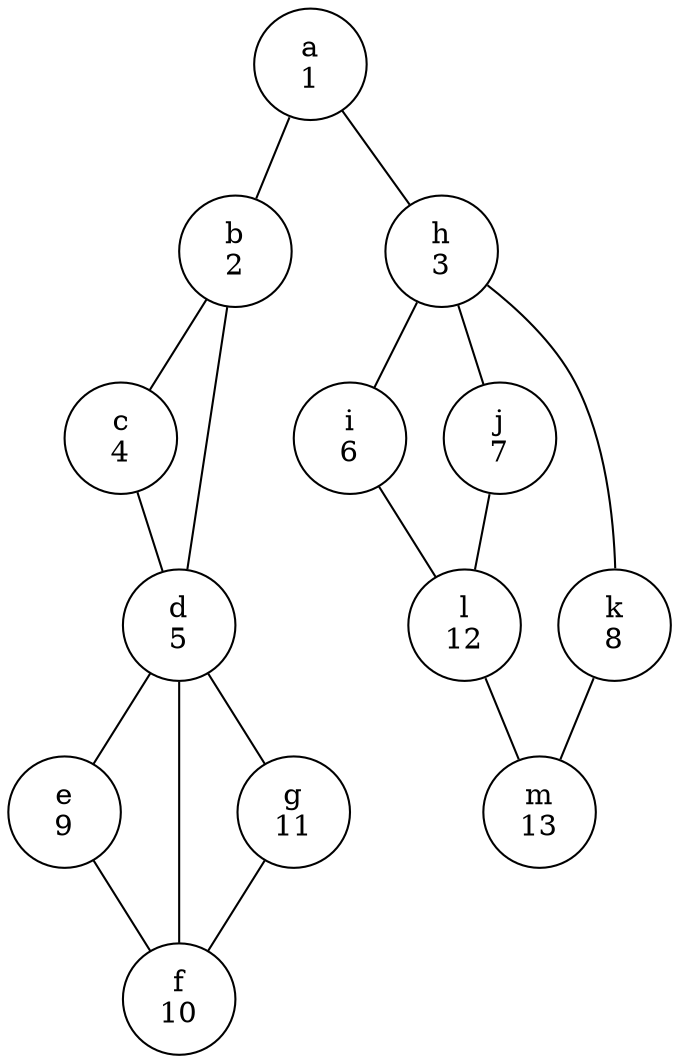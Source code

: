 graph g {
  a [label="a\n1"];
  b [label="b\n2"];
  c [label="c\n4"];
  d [label="d\n5"];
  e [label="e\n9"];
  f [label="f\n10"];
  g [label="g\n11"];
  h [label="h\n3"];
  i [label="i\n6"];
  j [label="j\n7"];
  k [label="k\n8"];
  l [label="l\n12"];
  m [label="m\n13"];
  a -- b;
  b -- c;
  b -- d;
  c -- d;
  d -- e;
  d -- f;
  e -- f;
  d -- g;
  g -- f;
  a -- h;
  h -- i;
  h -- j;
  h -- k;
  i -- l;
  j -- l;
  l -- m;
  k -- m;
}